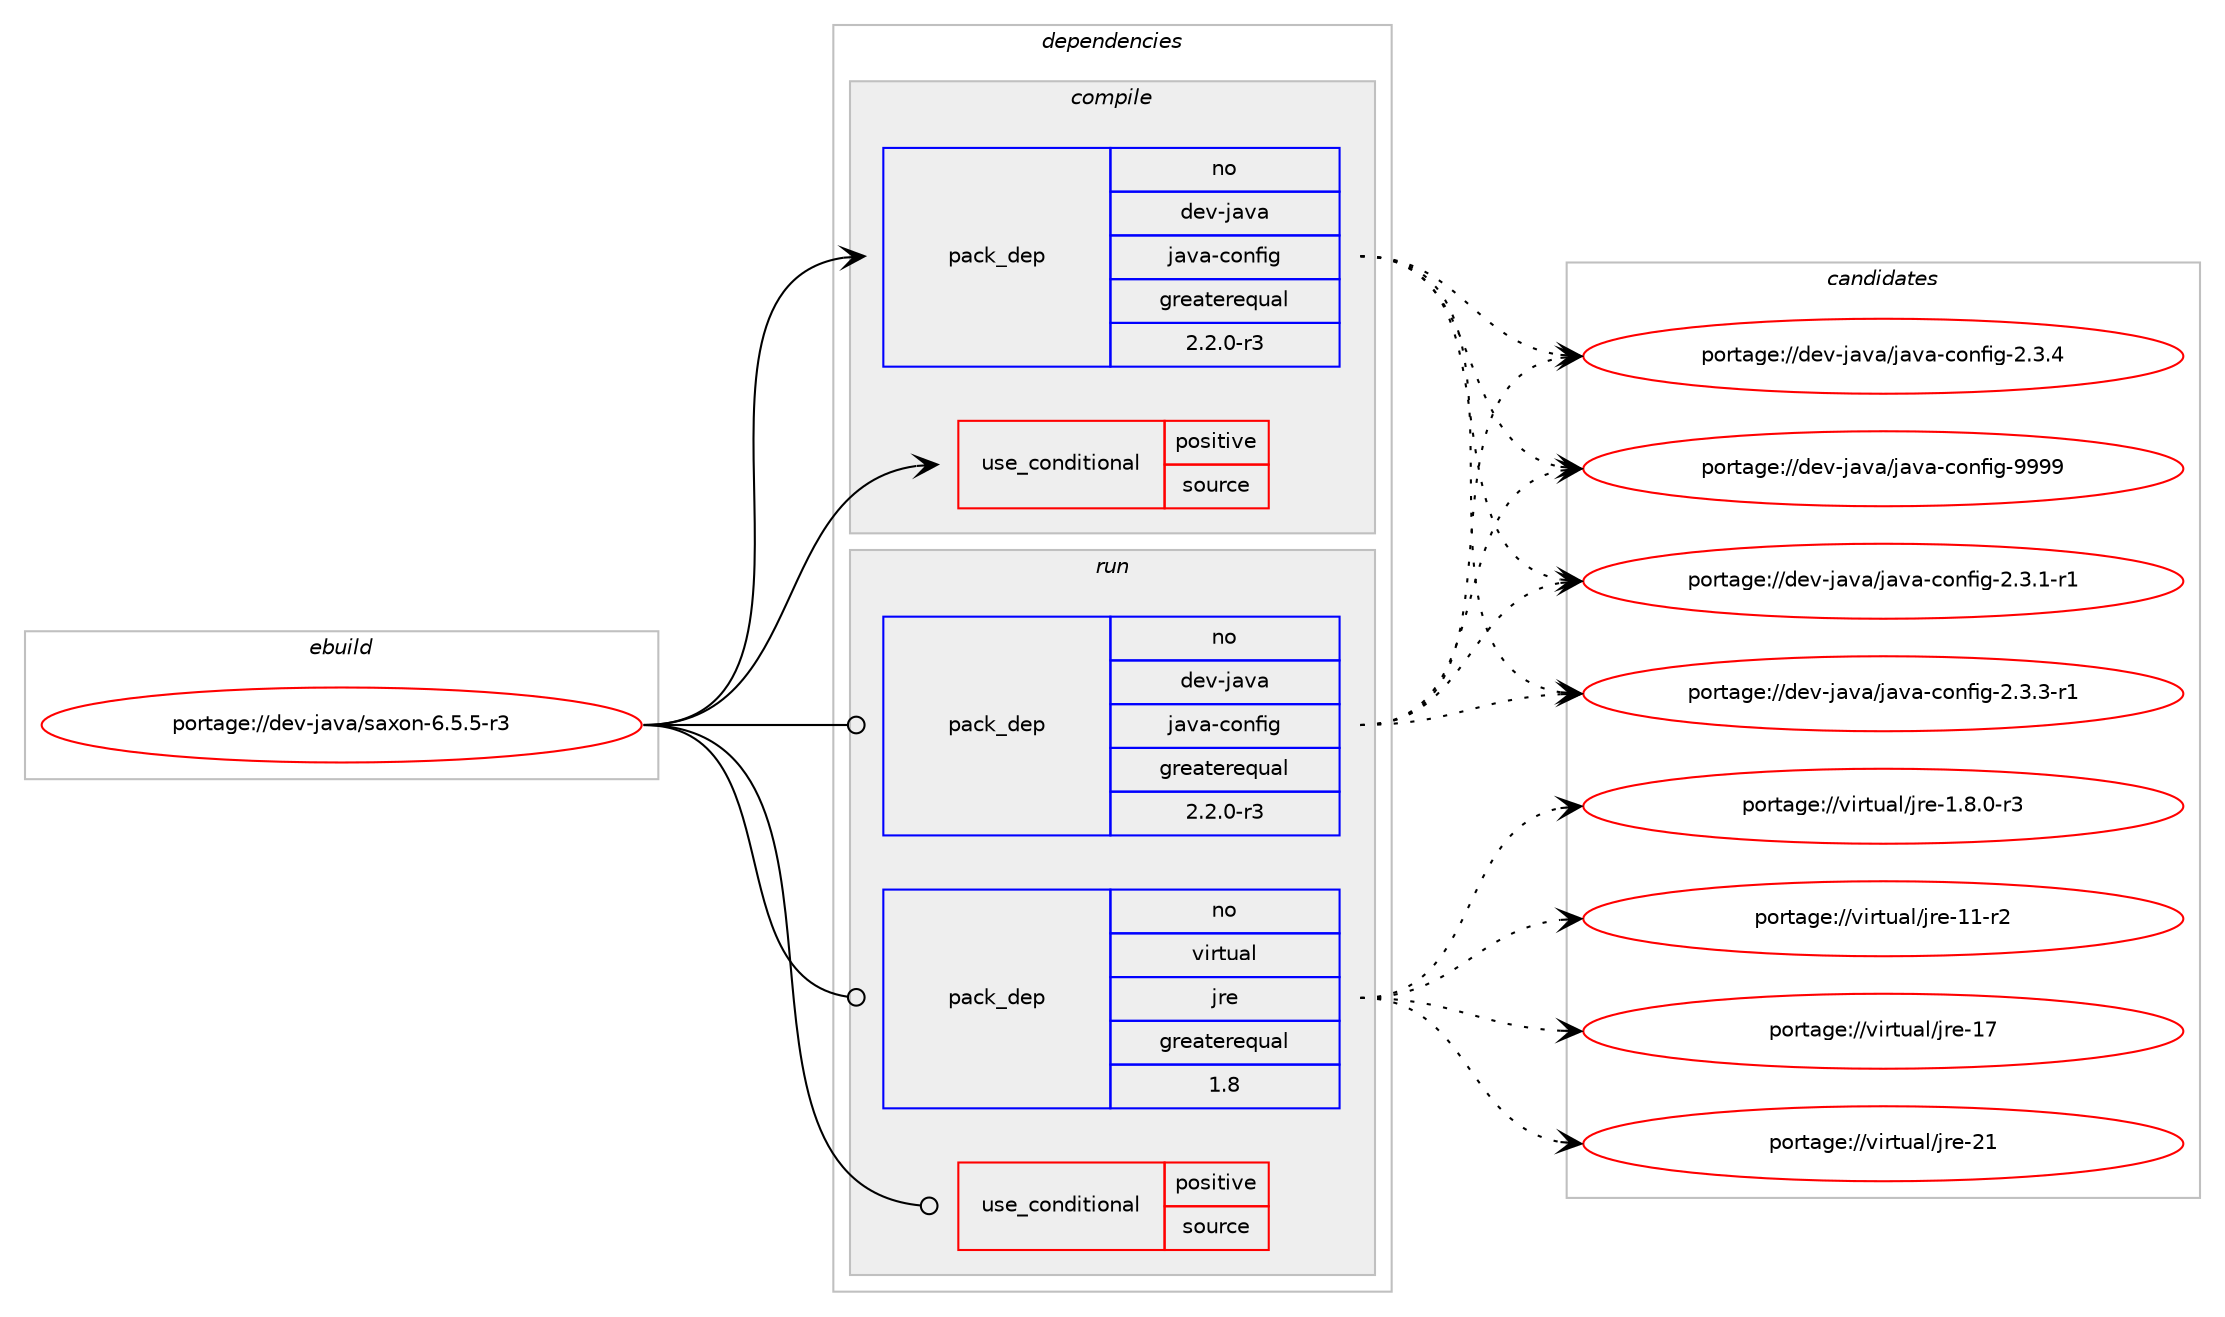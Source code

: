 digraph prolog {

# *************
# Graph options
# *************

newrank=true;
concentrate=true;
compound=true;
graph [rankdir=LR,fontname=Helvetica,fontsize=10,ranksep=1.5];#, ranksep=2.5, nodesep=0.2];
edge  [arrowhead=vee];
node  [fontname=Helvetica,fontsize=10];

# **********
# The ebuild
# **********

subgraph cluster_leftcol {
color=gray;
rank=same;
label=<<i>ebuild</i>>;
id [label="portage://dev-java/saxon-6.5.5-r3", color=red, width=4, href="../dev-java/saxon-6.5.5-r3.svg"];
}

# ****************
# The dependencies
# ****************

subgraph cluster_midcol {
color=gray;
label=<<i>dependencies</i>>;
subgraph cluster_compile {
fillcolor="#eeeeee";
style=filled;
label=<<i>compile</i>>;
subgraph cond21785 {
dependency49271 [label=<<TABLE BORDER="0" CELLBORDER="1" CELLSPACING="0" CELLPADDING="4"><TR><TD ROWSPAN="3" CELLPADDING="10">use_conditional</TD></TR><TR><TD>positive</TD></TR><TR><TD>source</TD></TR></TABLE>>, shape=none, color=red];
# *** BEGIN UNKNOWN DEPENDENCY TYPE (TODO) ***
# dependency49271 -> package_dependency(portage://dev-java/saxon-6.5.5-r3,install,no,app-arch,zip,none,[,,],[],[])
# *** END UNKNOWN DEPENDENCY TYPE (TODO) ***

}
id:e -> dependency49271:w [weight=20,style="solid",arrowhead="vee"];
subgraph pack26454 {
dependency49272 [label=<<TABLE BORDER="0" CELLBORDER="1" CELLSPACING="0" CELLPADDING="4" WIDTH="220"><TR><TD ROWSPAN="6" CELLPADDING="30">pack_dep</TD></TR><TR><TD WIDTH="110">no</TD></TR><TR><TD>dev-java</TD></TR><TR><TD>java-config</TD></TR><TR><TD>greaterequal</TD></TR><TR><TD>2.2.0-r3</TD></TR></TABLE>>, shape=none, color=blue];
}
id:e -> dependency49272:w [weight=20,style="solid",arrowhead="vee"];
# *** BEGIN UNKNOWN DEPENDENCY TYPE (TODO) ***
# id -> package_dependency(portage://dev-java/saxon-6.5.5-r3,install,no,dev-java,jdom,none,[,,],[slot(0)],[])
# *** END UNKNOWN DEPENDENCY TYPE (TODO) ***

# *** BEGIN UNKNOWN DEPENDENCY TYPE (TODO) ***
# id -> package_dependency(portage://dev-java/saxon-6.5.5-r3,install,no,virtual,jdk,none,[,,],[slot(1.8)],[])
# *** END UNKNOWN DEPENDENCY TYPE (TODO) ***

}
subgraph cluster_compileandrun {
fillcolor="#eeeeee";
style=filled;
label=<<i>compile and run</i>>;
}
subgraph cluster_run {
fillcolor="#eeeeee";
style=filled;
label=<<i>run</i>>;
subgraph cond21786 {
dependency49273 [label=<<TABLE BORDER="0" CELLBORDER="1" CELLSPACING="0" CELLPADDING="4"><TR><TD ROWSPAN="3" CELLPADDING="10">use_conditional</TD></TR><TR><TD>positive</TD></TR><TR><TD>source</TD></TR></TABLE>>, shape=none, color=red];
# *** BEGIN UNKNOWN DEPENDENCY TYPE (TODO) ***
# dependency49273 -> package_dependency(portage://dev-java/saxon-6.5.5-r3,run,no,app-arch,zip,none,[,,],[],[])
# *** END UNKNOWN DEPENDENCY TYPE (TODO) ***

}
id:e -> dependency49273:w [weight=20,style="solid",arrowhead="odot"];
subgraph pack26455 {
dependency49274 [label=<<TABLE BORDER="0" CELLBORDER="1" CELLSPACING="0" CELLPADDING="4" WIDTH="220"><TR><TD ROWSPAN="6" CELLPADDING="30">pack_dep</TD></TR><TR><TD WIDTH="110">no</TD></TR><TR><TD>dev-java</TD></TR><TR><TD>java-config</TD></TR><TR><TD>greaterequal</TD></TR><TR><TD>2.2.0-r3</TD></TR></TABLE>>, shape=none, color=blue];
}
id:e -> dependency49274:w [weight=20,style="solid",arrowhead="odot"];
# *** BEGIN UNKNOWN DEPENDENCY TYPE (TODO) ***
# id -> package_dependency(portage://dev-java/saxon-6.5.5-r3,run,no,dev-java,jdom,none,[,,],[slot(0)],[])
# *** END UNKNOWN DEPENDENCY TYPE (TODO) ***

subgraph pack26456 {
dependency49275 [label=<<TABLE BORDER="0" CELLBORDER="1" CELLSPACING="0" CELLPADDING="4" WIDTH="220"><TR><TD ROWSPAN="6" CELLPADDING="30">pack_dep</TD></TR><TR><TD WIDTH="110">no</TD></TR><TR><TD>virtual</TD></TR><TR><TD>jre</TD></TR><TR><TD>greaterequal</TD></TR><TR><TD>1.8</TD></TR></TABLE>>, shape=none, color=blue];
}
id:e -> dependency49275:w [weight=20,style="solid",arrowhead="odot"];
}
}

# **************
# The candidates
# **************

subgraph cluster_choices {
rank=same;
color=gray;
label=<<i>candidates</i>>;

subgraph choice26454 {
color=black;
nodesep=1;
choice10010111845106971189747106971189745991111101021051034550465146494511449 [label="portage://dev-java/java-config-2.3.1-r1", color=red, width=4,href="../dev-java/java-config-2.3.1-r1.svg"];
choice10010111845106971189747106971189745991111101021051034550465146514511449 [label="portage://dev-java/java-config-2.3.3-r1", color=red, width=4,href="../dev-java/java-config-2.3.3-r1.svg"];
choice1001011184510697118974710697118974599111110102105103455046514652 [label="portage://dev-java/java-config-2.3.4", color=red, width=4,href="../dev-java/java-config-2.3.4.svg"];
choice10010111845106971189747106971189745991111101021051034557575757 [label="portage://dev-java/java-config-9999", color=red, width=4,href="../dev-java/java-config-9999.svg"];
dependency49272:e -> choice10010111845106971189747106971189745991111101021051034550465146494511449:w [style=dotted,weight="100"];
dependency49272:e -> choice10010111845106971189747106971189745991111101021051034550465146514511449:w [style=dotted,weight="100"];
dependency49272:e -> choice1001011184510697118974710697118974599111110102105103455046514652:w [style=dotted,weight="100"];
dependency49272:e -> choice10010111845106971189747106971189745991111101021051034557575757:w [style=dotted,weight="100"];
}
subgraph choice26455 {
color=black;
nodesep=1;
choice10010111845106971189747106971189745991111101021051034550465146494511449 [label="portage://dev-java/java-config-2.3.1-r1", color=red, width=4,href="../dev-java/java-config-2.3.1-r1.svg"];
choice10010111845106971189747106971189745991111101021051034550465146514511449 [label="portage://dev-java/java-config-2.3.3-r1", color=red, width=4,href="../dev-java/java-config-2.3.3-r1.svg"];
choice1001011184510697118974710697118974599111110102105103455046514652 [label="portage://dev-java/java-config-2.3.4", color=red, width=4,href="../dev-java/java-config-2.3.4.svg"];
choice10010111845106971189747106971189745991111101021051034557575757 [label="portage://dev-java/java-config-9999", color=red, width=4,href="../dev-java/java-config-9999.svg"];
dependency49274:e -> choice10010111845106971189747106971189745991111101021051034550465146494511449:w [style=dotted,weight="100"];
dependency49274:e -> choice10010111845106971189747106971189745991111101021051034550465146514511449:w [style=dotted,weight="100"];
dependency49274:e -> choice1001011184510697118974710697118974599111110102105103455046514652:w [style=dotted,weight="100"];
dependency49274:e -> choice10010111845106971189747106971189745991111101021051034557575757:w [style=dotted,weight="100"];
}
subgraph choice26456 {
color=black;
nodesep=1;
choice11810511411611797108471061141014549465646484511451 [label="portage://virtual/jre-1.8.0-r3", color=red, width=4,href="../virtual/jre-1.8.0-r3.svg"];
choice11810511411611797108471061141014549494511450 [label="portage://virtual/jre-11-r2", color=red, width=4,href="../virtual/jre-11-r2.svg"];
choice1181051141161179710847106114101454955 [label="portage://virtual/jre-17", color=red, width=4,href="../virtual/jre-17.svg"];
choice1181051141161179710847106114101455049 [label="portage://virtual/jre-21", color=red, width=4,href="../virtual/jre-21.svg"];
dependency49275:e -> choice11810511411611797108471061141014549465646484511451:w [style=dotted,weight="100"];
dependency49275:e -> choice11810511411611797108471061141014549494511450:w [style=dotted,weight="100"];
dependency49275:e -> choice1181051141161179710847106114101454955:w [style=dotted,weight="100"];
dependency49275:e -> choice1181051141161179710847106114101455049:w [style=dotted,weight="100"];
}
}

}
